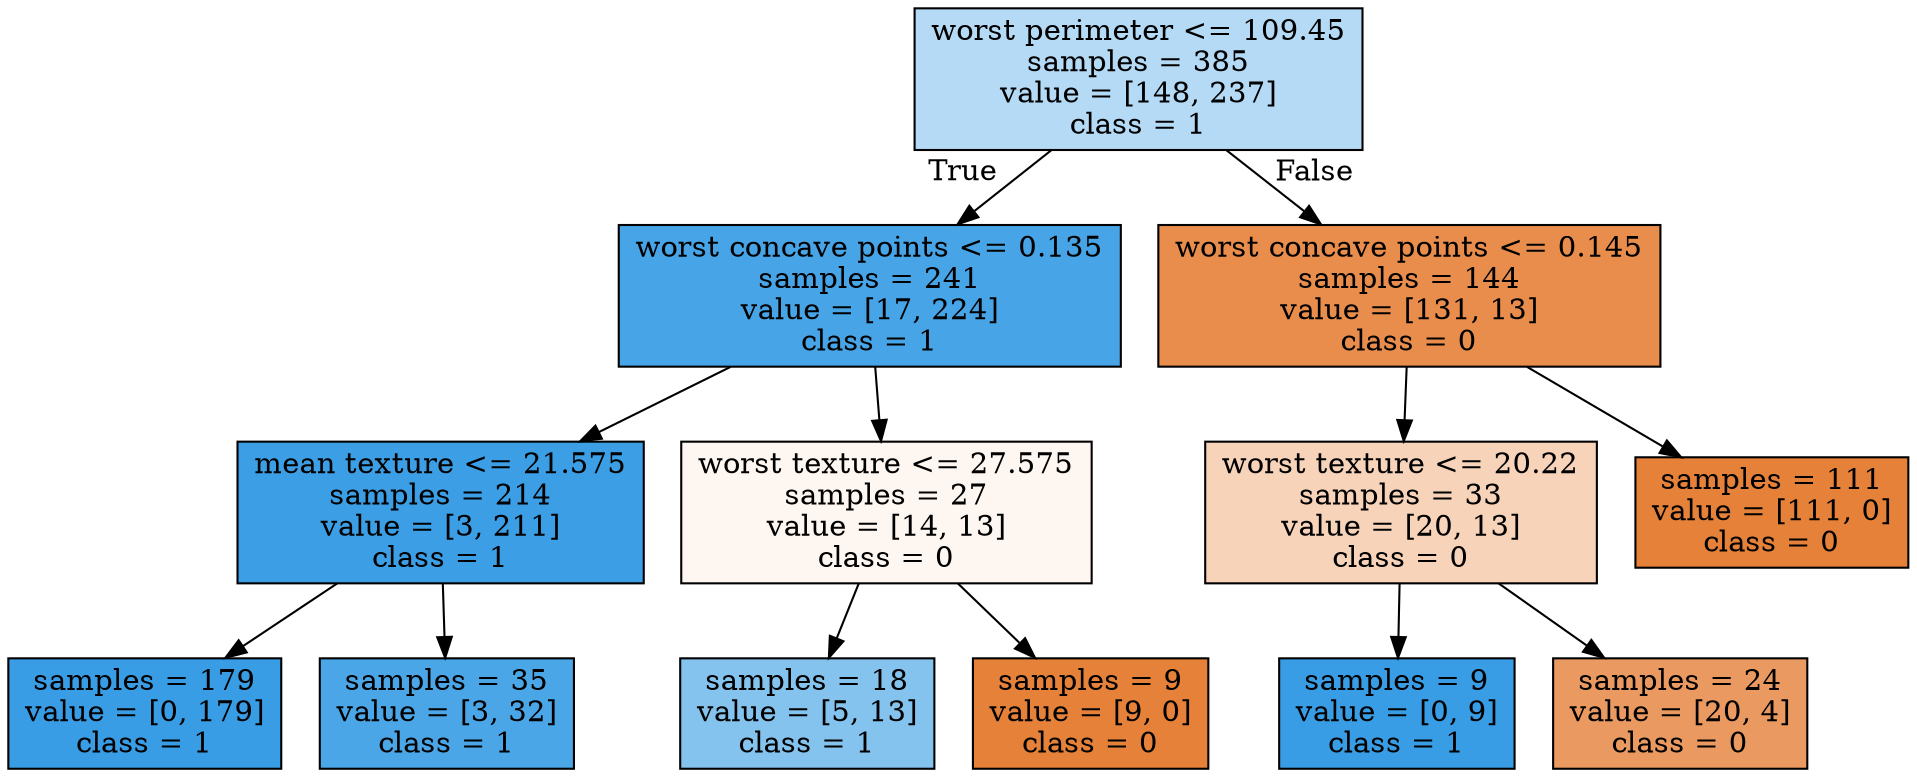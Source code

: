 digraph Tree {
node [shape=box, style="filled", color="black"] ;
0 [label="worst perimeter <= 109.45\nsamples = 385\nvalue = [148, 237]\nclass = 1", fillcolor="#399de560"] ;
1 [label="worst concave points <= 0.135\nsamples = 241\nvalue = [17, 224]\nclass = 1", fillcolor="#399de5ec"] ;
0 -> 1 [labeldistance=2.5, labelangle=45, headlabel="True"] ;
2 [label="mean texture <= 21.575\nsamples = 214\nvalue = [3, 211]\nclass = 1", fillcolor="#399de5fb"] ;
1 -> 2 ;
3 [label="samples = 179\nvalue = [0, 179]\nclass = 1", fillcolor="#399de5ff"] ;
2 -> 3 ;
4 [label="samples = 35\nvalue = [3, 32]\nclass = 1", fillcolor="#399de5e7"] ;
2 -> 4 ;
5 [label="worst texture <= 27.575\nsamples = 27\nvalue = [14, 13]\nclass = 0", fillcolor="#e5813912"] ;
1 -> 5 ;
6 [label="samples = 18\nvalue = [5, 13]\nclass = 1", fillcolor="#399de59d"] ;
5 -> 6 ;
7 [label="samples = 9\nvalue = [9, 0]\nclass = 0", fillcolor="#e58139ff"] ;
5 -> 7 ;
8 [label="worst concave points <= 0.145\nsamples = 144\nvalue = [131, 13]\nclass = 0", fillcolor="#e58139e6"] ;
0 -> 8 [labeldistance=2.5, labelangle=-45, headlabel="False"] ;
9 [label="worst texture <= 20.22\nsamples = 33\nvalue = [20, 13]\nclass = 0", fillcolor="#e5813959"] ;
8 -> 9 ;
10 [label="samples = 9\nvalue = [0, 9]\nclass = 1", fillcolor="#399de5ff"] ;
9 -> 10 ;
11 [label="samples = 24\nvalue = [20, 4]\nclass = 0", fillcolor="#e58139cc"] ;
9 -> 11 ;
12 [label="samples = 111\nvalue = [111, 0]\nclass = 0", fillcolor="#e58139ff"] ;
8 -> 12 ;
}
